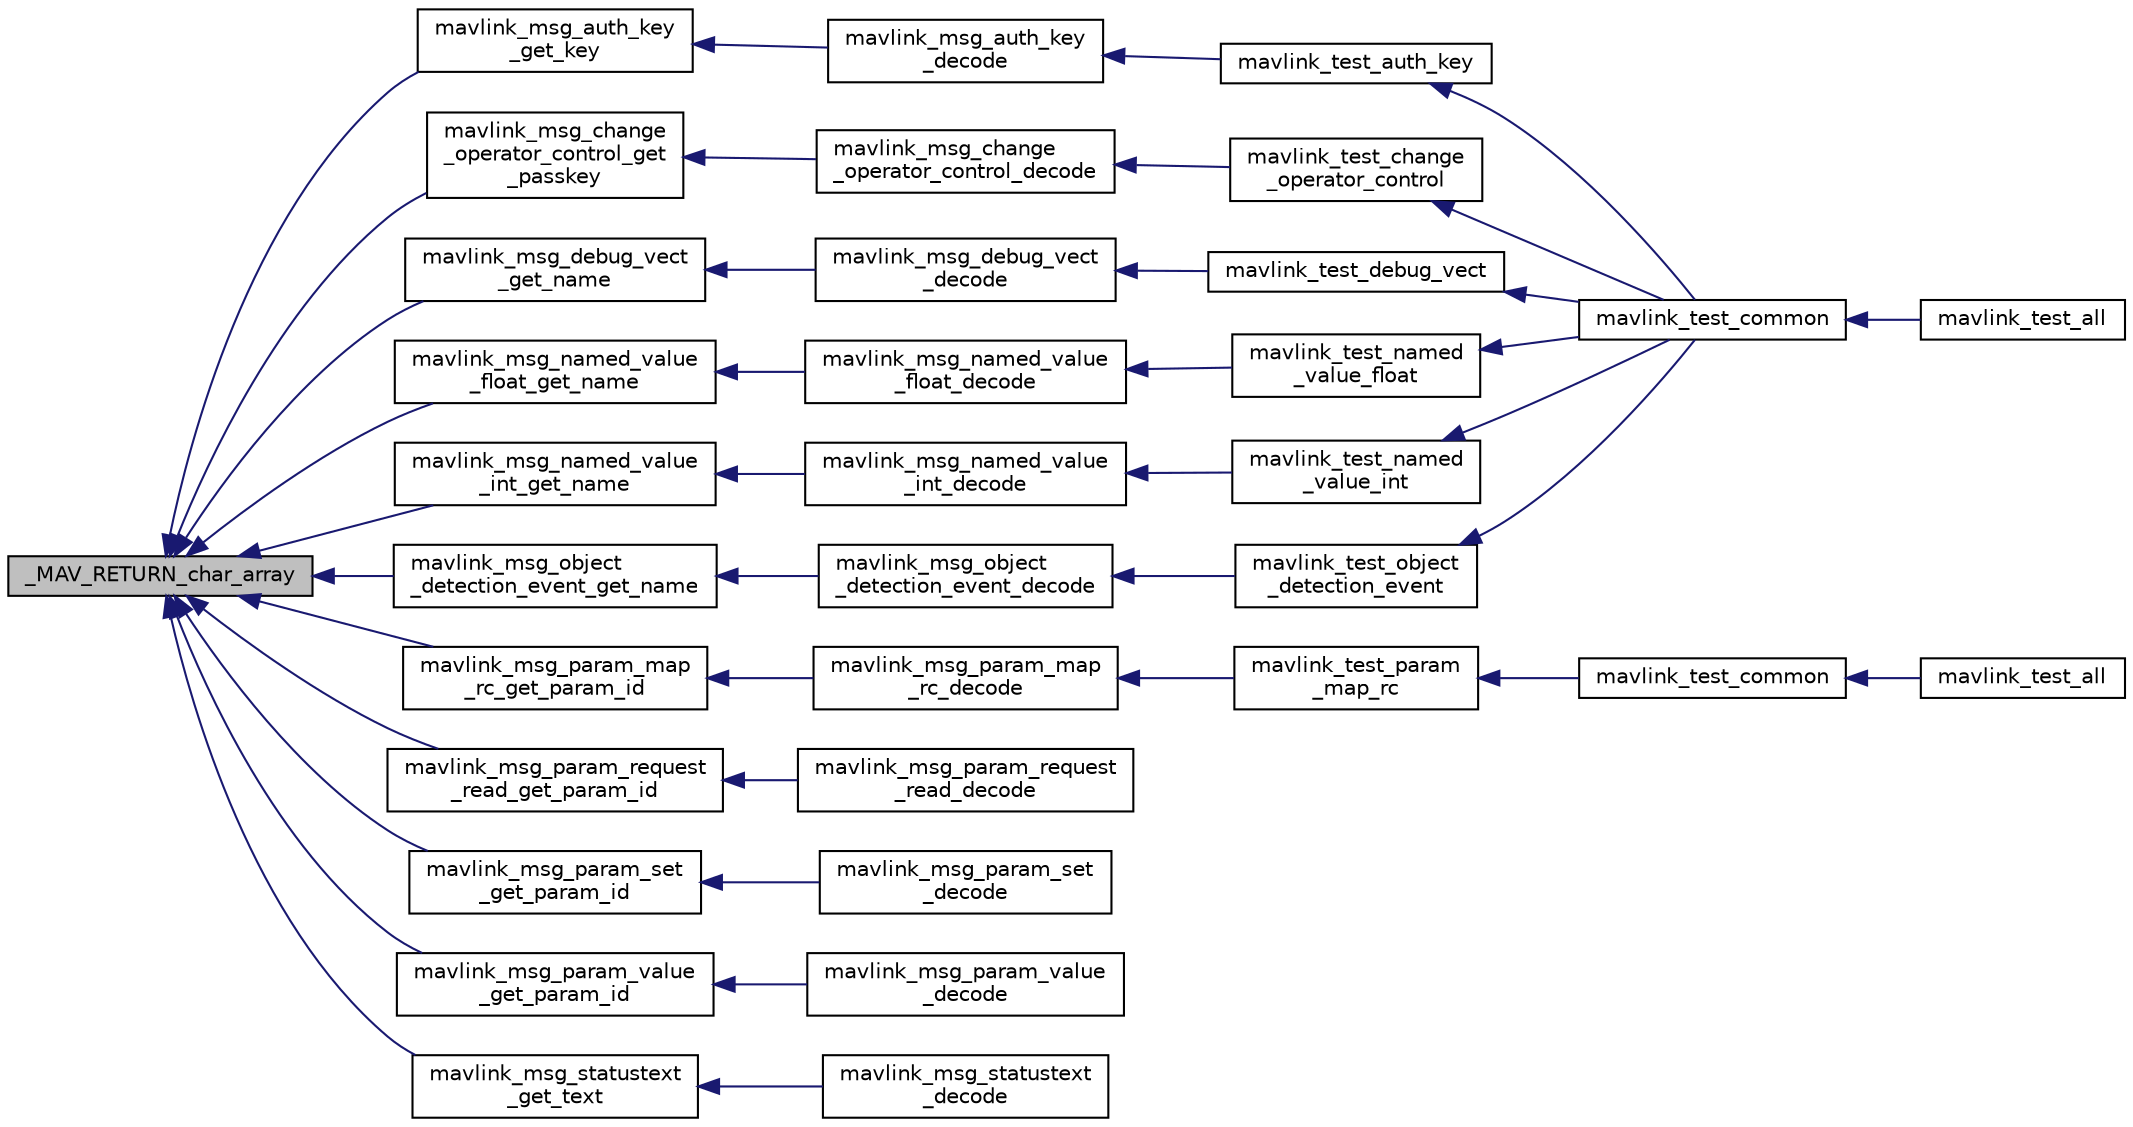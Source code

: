 digraph "_MAV_RETURN_char_array"
{
 // INTERACTIVE_SVG=YES
  edge [fontname="Helvetica",fontsize="10",labelfontname="Helvetica",labelfontsize="10"];
  node [fontname="Helvetica",fontsize="10",shape=record];
  rankdir="LR";
  Node1 [label="_MAV_RETURN_char_array",height=0.2,width=0.4,color="black", fillcolor="grey75", style="filled" fontcolor="black"];
  Node1 -> Node2 [dir="back",color="midnightblue",fontsize="10",style="solid",fontname="Helvetica"];
  Node2 [label="mavlink_msg_auth_key\l_get_key",height=0.2,width=0.4,color="black", fillcolor="white", style="filled",URL="$v0_89_2common_2mavlink__msg__auth__key_8h.html#a99e7397b24e27f2bfa791290efe7cfbd",tooltip="Send a auth_key message. "];
  Node2 -> Node3 [dir="back",color="midnightblue",fontsize="10",style="solid",fontname="Helvetica"];
  Node3 [label="mavlink_msg_auth_key\l_decode",height=0.2,width=0.4,color="black", fillcolor="white", style="filled",URL="$v0_89_2common_2mavlink__msg__auth__key_8h.html#a5e45499f645ad089d44024ca36a55577",tooltip="Decode a auth_key message into a struct. "];
  Node3 -> Node4 [dir="back",color="midnightblue",fontsize="10",style="solid",fontname="Helvetica"];
  Node4 [label="mavlink_test_auth_key",height=0.2,width=0.4,color="black", fillcolor="white", style="filled",URL="$v0_89_2common_2testsuite_8h.html#ac41de322ef84bfa78d7d47669873f708"];
  Node4 -> Node5 [dir="back",color="midnightblue",fontsize="10",style="solid",fontname="Helvetica"];
  Node5 [label="mavlink_test_common",height=0.2,width=0.4,color="black", fillcolor="white", style="filled",URL="$v0_89_2common_2testsuite_8h.html#af349432601ac003d2c80a69c100c70a4"];
  Node5 -> Node6 [dir="back",color="midnightblue",fontsize="10",style="solid",fontname="Helvetica"];
  Node6 [label="mavlink_test_all",height=0.2,width=0.4,color="black", fillcolor="white", style="filled",URL="$v0_89_2common_2testsuite_8h.html#a4cc77b6c343679298da5d3c2b4e48759"];
  Node1 -> Node7 [dir="back",color="midnightblue",fontsize="10",style="solid",fontname="Helvetica"];
  Node7 [label="mavlink_msg_change\l_operator_control_get\l_passkey",height=0.2,width=0.4,color="black", fillcolor="white", style="filled",URL="$v0_89_2common_2mavlink__msg__change__operator__control_8h.html#aad8de6e8111b15971998c3ca91fd091c",tooltip="Get field passkey from change_operator_control message. "];
  Node7 -> Node8 [dir="back",color="midnightblue",fontsize="10",style="solid",fontname="Helvetica"];
  Node8 [label="mavlink_msg_change\l_operator_control_decode",height=0.2,width=0.4,color="black", fillcolor="white", style="filled",URL="$v0_89_2common_2mavlink__msg__change__operator__control_8h.html#a809b6cbdee75f5901cd1487e751059e9",tooltip="Decode a change_operator_control message into a struct. "];
  Node8 -> Node9 [dir="back",color="midnightblue",fontsize="10",style="solid",fontname="Helvetica"];
  Node9 [label="mavlink_test_change\l_operator_control",height=0.2,width=0.4,color="black", fillcolor="white", style="filled",URL="$v0_89_2common_2testsuite_8h.html#ac5ff28d1a5ffde95310ac87a5db08312"];
  Node9 -> Node5 [dir="back",color="midnightblue",fontsize="10",style="solid",fontname="Helvetica"];
  Node1 -> Node10 [dir="back",color="midnightblue",fontsize="10",style="solid",fontname="Helvetica"];
  Node10 [label="mavlink_msg_debug_vect\l_get_name",height=0.2,width=0.4,color="black", fillcolor="white", style="filled",URL="$v0_89_2common_2mavlink__msg__debug__vect_8h.html#a4430cd2623ca64d7c3c5876665a7a52f",tooltip="Send a debug_vect message. "];
  Node10 -> Node11 [dir="back",color="midnightblue",fontsize="10",style="solid",fontname="Helvetica"];
  Node11 [label="mavlink_msg_debug_vect\l_decode",height=0.2,width=0.4,color="black", fillcolor="white", style="filled",URL="$v0_89_2common_2mavlink__msg__debug__vect_8h.html#a3ab179109d8332784fb6d581590676c7",tooltip="Decode a debug_vect message into a struct. "];
  Node11 -> Node12 [dir="back",color="midnightblue",fontsize="10",style="solid",fontname="Helvetica"];
  Node12 [label="mavlink_test_debug_vect",height=0.2,width=0.4,color="black", fillcolor="white", style="filled",URL="$v0_89_2common_2testsuite_8h.html#aacb193ff34513d157e62e46c3c38da0a"];
  Node12 -> Node5 [dir="back",color="midnightblue",fontsize="10",style="solid",fontname="Helvetica"];
  Node1 -> Node13 [dir="back",color="midnightblue",fontsize="10",style="solid",fontname="Helvetica"];
  Node13 [label="mavlink_msg_named_value\l_float_get_name",height=0.2,width=0.4,color="black", fillcolor="white", style="filled",URL="$v0_89_2common_2mavlink__msg__named__value__float_8h.html#abfe1e22a055cacc05c6c17076a55b847",tooltip="Send a named_value_float message. "];
  Node13 -> Node14 [dir="back",color="midnightblue",fontsize="10",style="solid",fontname="Helvetica"];
  Node14 [label="mavlink_msg_named_value\l_float_decode",height=0.2,width=0.4,color="black", fillcolor="white", style="filled",URL="$v0_89_2common_2mavlink__msg__named__value__float_8h.html#a0f7bc63a9679566aff8dac756dbd6372",tooltip="Decode a named_value_float message into a struct. "];
  Node14 -> Node15 [dir="back",color="midnightblue",fontsize="10",style="solid",fontname="Helvetica"];
  Node15 [label="mavlink_test_named\l_value_float",height=0.2,width=0.4,color="black", fillcolor="white", style="filled",URL="$v0_89_2common_2testsuite_8h.html#a5c0f580523a30f43a65d19a0e91692b8"];
  Node15 -> Node5 [dir="back",color="midnightblue",fontsize="10",style="solid",fontname="Helvetica"];
  Node1 -> Node16 [dir="back",color="midnightblue",fontsize="10",style="solid",fontname="Helvetica"];
  Node16 [label="mavlink_msg_named_value\l_int_get_name",height=0.2,width=0.4,color="black", fillcolor="white", style="filled",URL="$v0_89_2common_2mavlink__msg__named__value__int_8h.html#a3465adb4fd4b09c0c32536f912cce823",tooltip="Send a named_value_int message. "];
  Node16 -> Node17 [dir="back",color="midnightblue",fontsize="10",style="solid",fontname="Helvetica"];
  Node17 [label="mavlink_msg_named_value\l_int_decode",height=0.2,width=0.4,color="black", fillcolor="white", style="filled",URL="$v0_89_2common_2mavlink__msg__named__value__int_8h.html#afa7f25bc896bfe580667fbd60011ef31",tooltip="Decode a named_value_int message into a struct. "];
  Node17 -> Node18 [dir="back",color="midnightblue",fontsize="10",style="solid",fontname="Helvetica"];
  Node18 [label="mavlink_test_named\l_value_int",height=0.2,width=0.4,color="black", fillcolor="white", style="filled",URL="$v0_89_2common_2testsuite_8h.html#a002997a939d8be98f4734cc5a113efb0"];
  Node18 -> Node5 [dir="back",color="midnightblue",fontsize="10",style="solid",fontname="Helvetica"];
  Node1 -> Node19 [dir="back",color="midnightblue",fontsize="10",style="solid",fontname="Helvetica"];
  Node19 [label="mavlink_msg_object\l_detection_event_get_name",height=0.2,width=0.4,color="black", fillcolor="white", style="filled",URL="$mavlink__msg__object__detection__event_8h.html#a52d3864083104b338008879693128886",tooltip="Get field name from object_detection_event message. "];
  Node19 -> Node20 [dir="back",color="midnightblue",fontsize="10",style="solid",fontname="Helvetica"];
  Node20 [label="mavlink_msg_object\l_detection_event_decode",height=0.2,width=0.4,color="black", fillcolor="white", style="filled",URL="$mavlink__msg__object__detection__event_8h.html#a223ff05df85c11c1d4c5e16d3b50a5a3",tooltip="Decode a object_detection_event message into a struct. "];
  Node20 -> Node21 [dir="back",color="midnightblue",fontsize="10",style="solid",fontname="Helvetica"];
  Node21 [label="mavlink_test_object\l_detection_event",height=0.2,width=0.4,color="black", fillcolor="white", style="filled",URL="$v0_89_2common_2testsuite_8h.html#abc8e801462faab6aab4011b7d757884d"];
  Node21 -> Node5 [dir="back",color="midnightblue",fontsize="10",style="solid",fontname="Helvetica"];
  Node1 -> Node22 [dir="back",color="midnightblue",fontsize="10",style="solid",fontname="Helvetica"];
  Node22 [label="mavlink_msg_param_map\l_rc_get_param_id",height=0.2,width=0.4,color="black", fillcolor="white", style="filled",URL="$mavlink__msg__param__map__rc_8h.html#af3b0a8a228d9b235e5ebd40b9e8ad466",tooltip="Get field param_id from param_map_rc message. "];
  Node22 -> Node23 [dir="back",color="midnightblue",fontsize="10",style="solid",fontname="Helvetica"];
  Node23 [label="mavlink_msg_param_map\l_rc_decode",height=0.2,width=0.4,color="black", fillcolor="white", style="filled",URL="$mavlink__msg__param__map__rc_8h.html#adfc02ae140ec21d7d1a8f4fedcd4012a",tooltip="Decode a param_map_rc message into a struct. "];
  Node23 -> Node24 [dir="back",color="midnightblue",fontsize="10",style="solid",fontname="Helvetica"];
  Node24 [label="mavlink_test_param\l_map_rc",height=0.2,width=0.4,color="black", fillcolor="white", style="filled",URL="$v1_80_2common_2testsuite_8h.html#af1352824b2eea4f519581aa31b88441f"];
  Node24 -> Node25 [dir="back",color="midnightblue",fontsize="10",style="solid",fontname="Helvetica"];
  Node25 [label="mavlink_test_common",height=0.2,width=0.4,color="black", fillcolor="white", style="filled",URL="$v1_80_2common_2testsuite_8h.html#af349432601ac003d2c80a69c100c70a4"];
  Node25 -> Node26 [dir="back",color="midnightblue",fontsize="10",style="solid",fontname="Helvetica"];
  Node26 [label="mavlink_test_all",height=0.2,width=0.4,color="black", fillcolor="white", style="filled",URL="$v1_80_2common_2testsuite_8h.html#a4cc77b6c343679298da5d3c2b4e48759"];
  Node1 -> Node27 [dir="back",color="midnightblue",fontsize="10",style="solid",fontname="Helvetica"];
  Node27 [label="mavlink_msg_param_request\l_read_get_param_id",height=0.2,width=0.4,color="black", fillcolor="white", style="filled",URL="$v1_80_2common_2mavlink__msg__param__request__read_8h.html#af57d3259afa46403d7b483a70e44551b",tooltip="Get field param_id from param_request_read message. "];
  Node27 -> Node28 [dir="back",color="midnightblue",fontsize="10",style="solid",fontname="Helvetica"];
  Node28 [label="mavlink_msg_param_request\l_read_decode",height=0.2,width=0.4,color="black", fillcolor="white", style="filled",URL="$v1_80_2common_2mavlink__msg__param__request__read_8h.html#adbed543173b3f7eded48196adba0cba8",tooltip="Decode a param_request_read message into a struct. "];
  Node1 -> Node29 [dir="back",color="midnightblue",fontsize="10",style="solid",fontname="Helvetica"];
  Node29 [label="mavlink_msg_param_set\l_get_param_id",height=0.2,width=0.4,color="black", fillcolor="white", style="filled",URL="$v1_80_2common_2mavlink__msg__param__set_8h.html#a3aea4ebc78e69c199897bf21e6e5c3be",tooltip="Get field param_id from param_set message. "];
  Node29 -> Node30 [dir="back",color="midnightblue",fontsize="10",style="solid",fontname="Helvetica"];
  Node30 [label="mavlink_msg_param_set\l_decode",height=0.2,width=0.4,color="black", fillcolor="white", style="filled",URL="$v1_80_2common_2mavlink__msg__param__set_8h.html#ab28789bc910822f30299f3ab9a2dd2ca",tooltip="Decode a param_set message into a struct. "];
  Node1 -> Node31 [dir="back",color="midnightblue",fontsize="10",style="solid",fontname="Helvetica"];
  Node31 [label="mavlink_msg_param_value\l_get_param_id",height=0.2,width=0.4,color="black", fillcolor="white", style="filled",URL="$v1_80_2common_2mavlink__msg__param__value_8h.html#ad4f1e6d1ef0c03a51358bd31a9f87cf9",tooltip="Send a param_value message. "];
  Node31 -> Node32 [dir="back",color="midnightblue",fontsize="10",style="solid",fontname="Helvetica"];
  Node32 [label="mavlink_msg_param_value\l_decode",height=0.2,width=0.4,color="black", fillcolor="white", style="filled",URL="$v1_80_2common_2mavlink__msg__param__value_8h.html#aeaaec6eaeed8b6430bd1742266c0a96f",tooltip="Decode a param_value message into a struct. "];
  Node1 -> Node33 [dir="back",color="midnightblue",fontsize="10",style="solid",fontname="Helvetica"];
  Node33 [label="mavlink_msg_statustext\l_get_text",height=0.2,width=0.4,color="black", fillcolor="white", style="filled",URL="$v1_80_2common_2mavlink__msg__statustext_8h.html#adc04e672475793ee0f7e128a078f4d4a",tooltip="Get field text from statustext message. "];
  Node33 -> Node34 [dir="back",color="midnightblue",fontsize="10",style="solid",fontname="Helvetica"];
  Node34 [label="mavlink_msg_statustext\l_decode",height=0.2,width=0.4,color="black", fillcolor="white", style="filled",URL="$v1_80_2common_2mavlink__msg__statustext_8h.html#a57ade2fe340446fd25ed425c070d0082",tooltip="Decode a statustext message into a struct. "];
}

